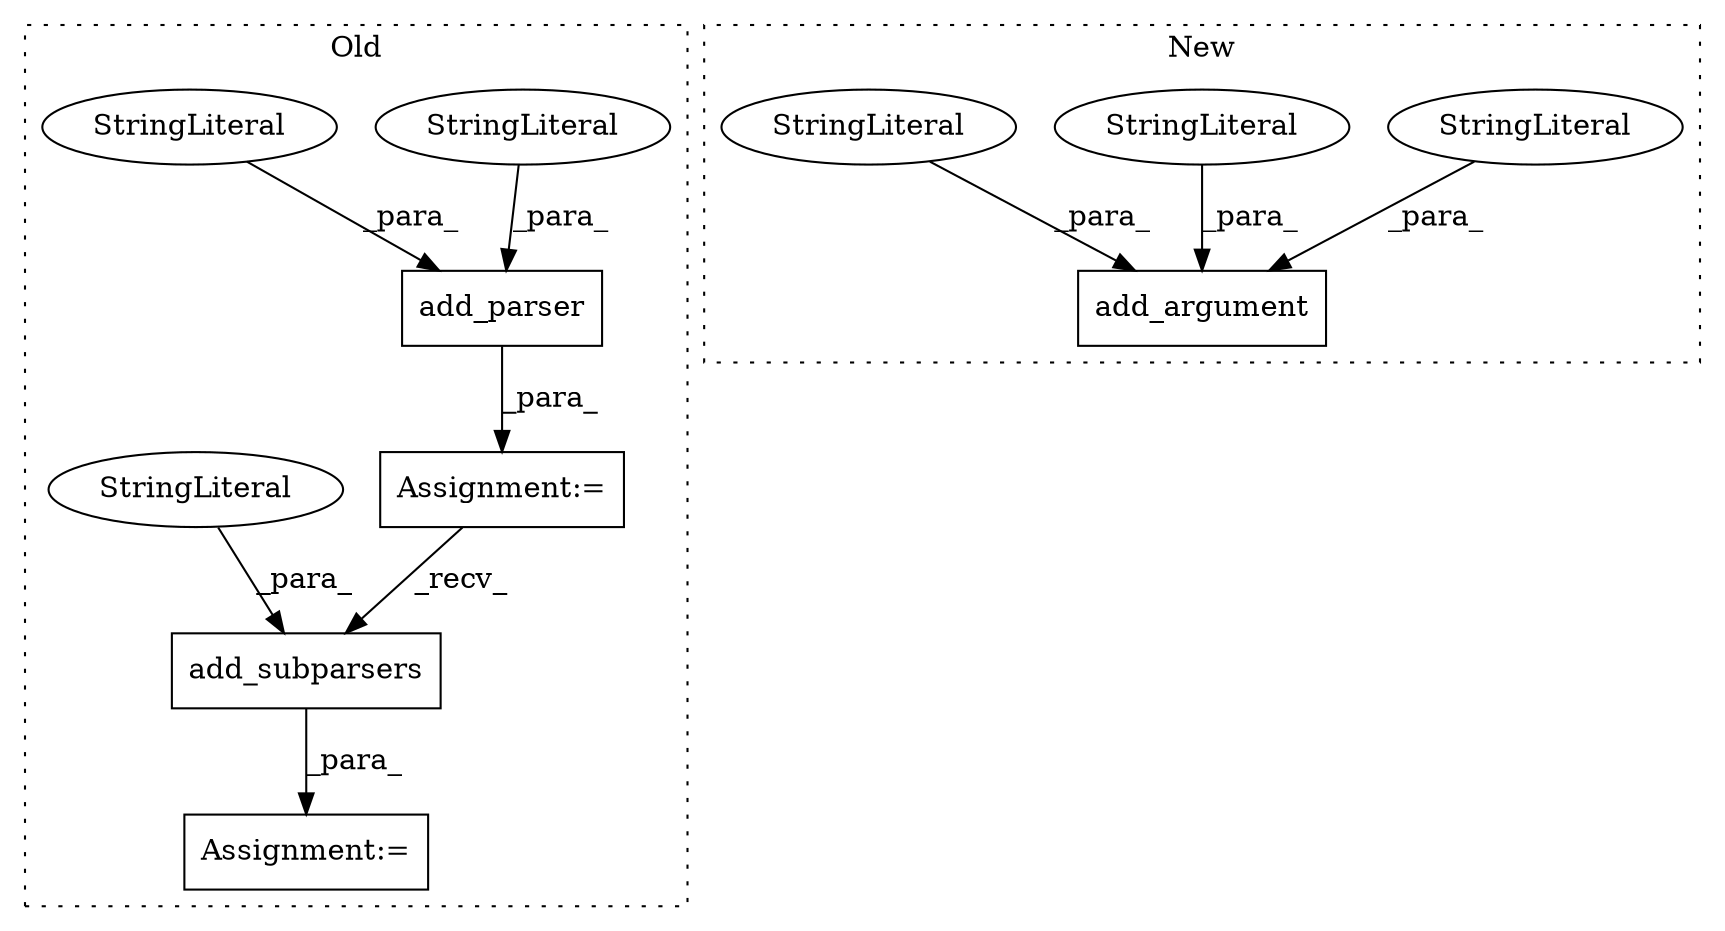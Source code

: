 digraph G {
subgraph cluster0 {
1 [label="add_parser" a="32" s="56567,56635" l="11,1" shape="box"];
4 [label="Assignment:=" a="7" s="56661" l="1" shape="box"];
7 [label="StringLiteral" a="45" s="56587" l="48" shape="ellipse"];
8 [label="StringLiteral" a="45" s="56578" l="8" shape="ellipse"];
9 [label="add_subparsers" a="32" s="56671,56731" l="15,1" shape="box"];
10 [label="StringLiteral" a="45" s="56686" l="45" shape="ellipse"];
11 [label="Assignment:=" a="7" s="56552" l="1" shape="box"];
label = "Old";
style="dotted";
}
subgraph cluster1 {
2 [label="add_argument" a="32" s="60048,60152" l="13,1" shape="box"];
3 [label="StringLiteral" a="45" s="60061" l="14" shape="ellipse"];
5 [label="StringLiteral" a="45" s="60076" l="12" shape="ellipse"];
6 [label="StringLiteral" a="45" s="60089" l="63" shape="ellipse"];
label = "New";
style="dotted";
}
1 -> 11 [label="_para_"];
3 -> 2 [label="_para_"];
5 -> 2 [label="_para_"];
6 -> 2 [label="_para_"];
7 -> 1 [label="_para_"];
8 -> 1 [label="_para_"];
9 -> 4 [label="_para_"];
10 -> 9 [label="_para_"];
11 -> 9 [label="_recv_"];
}